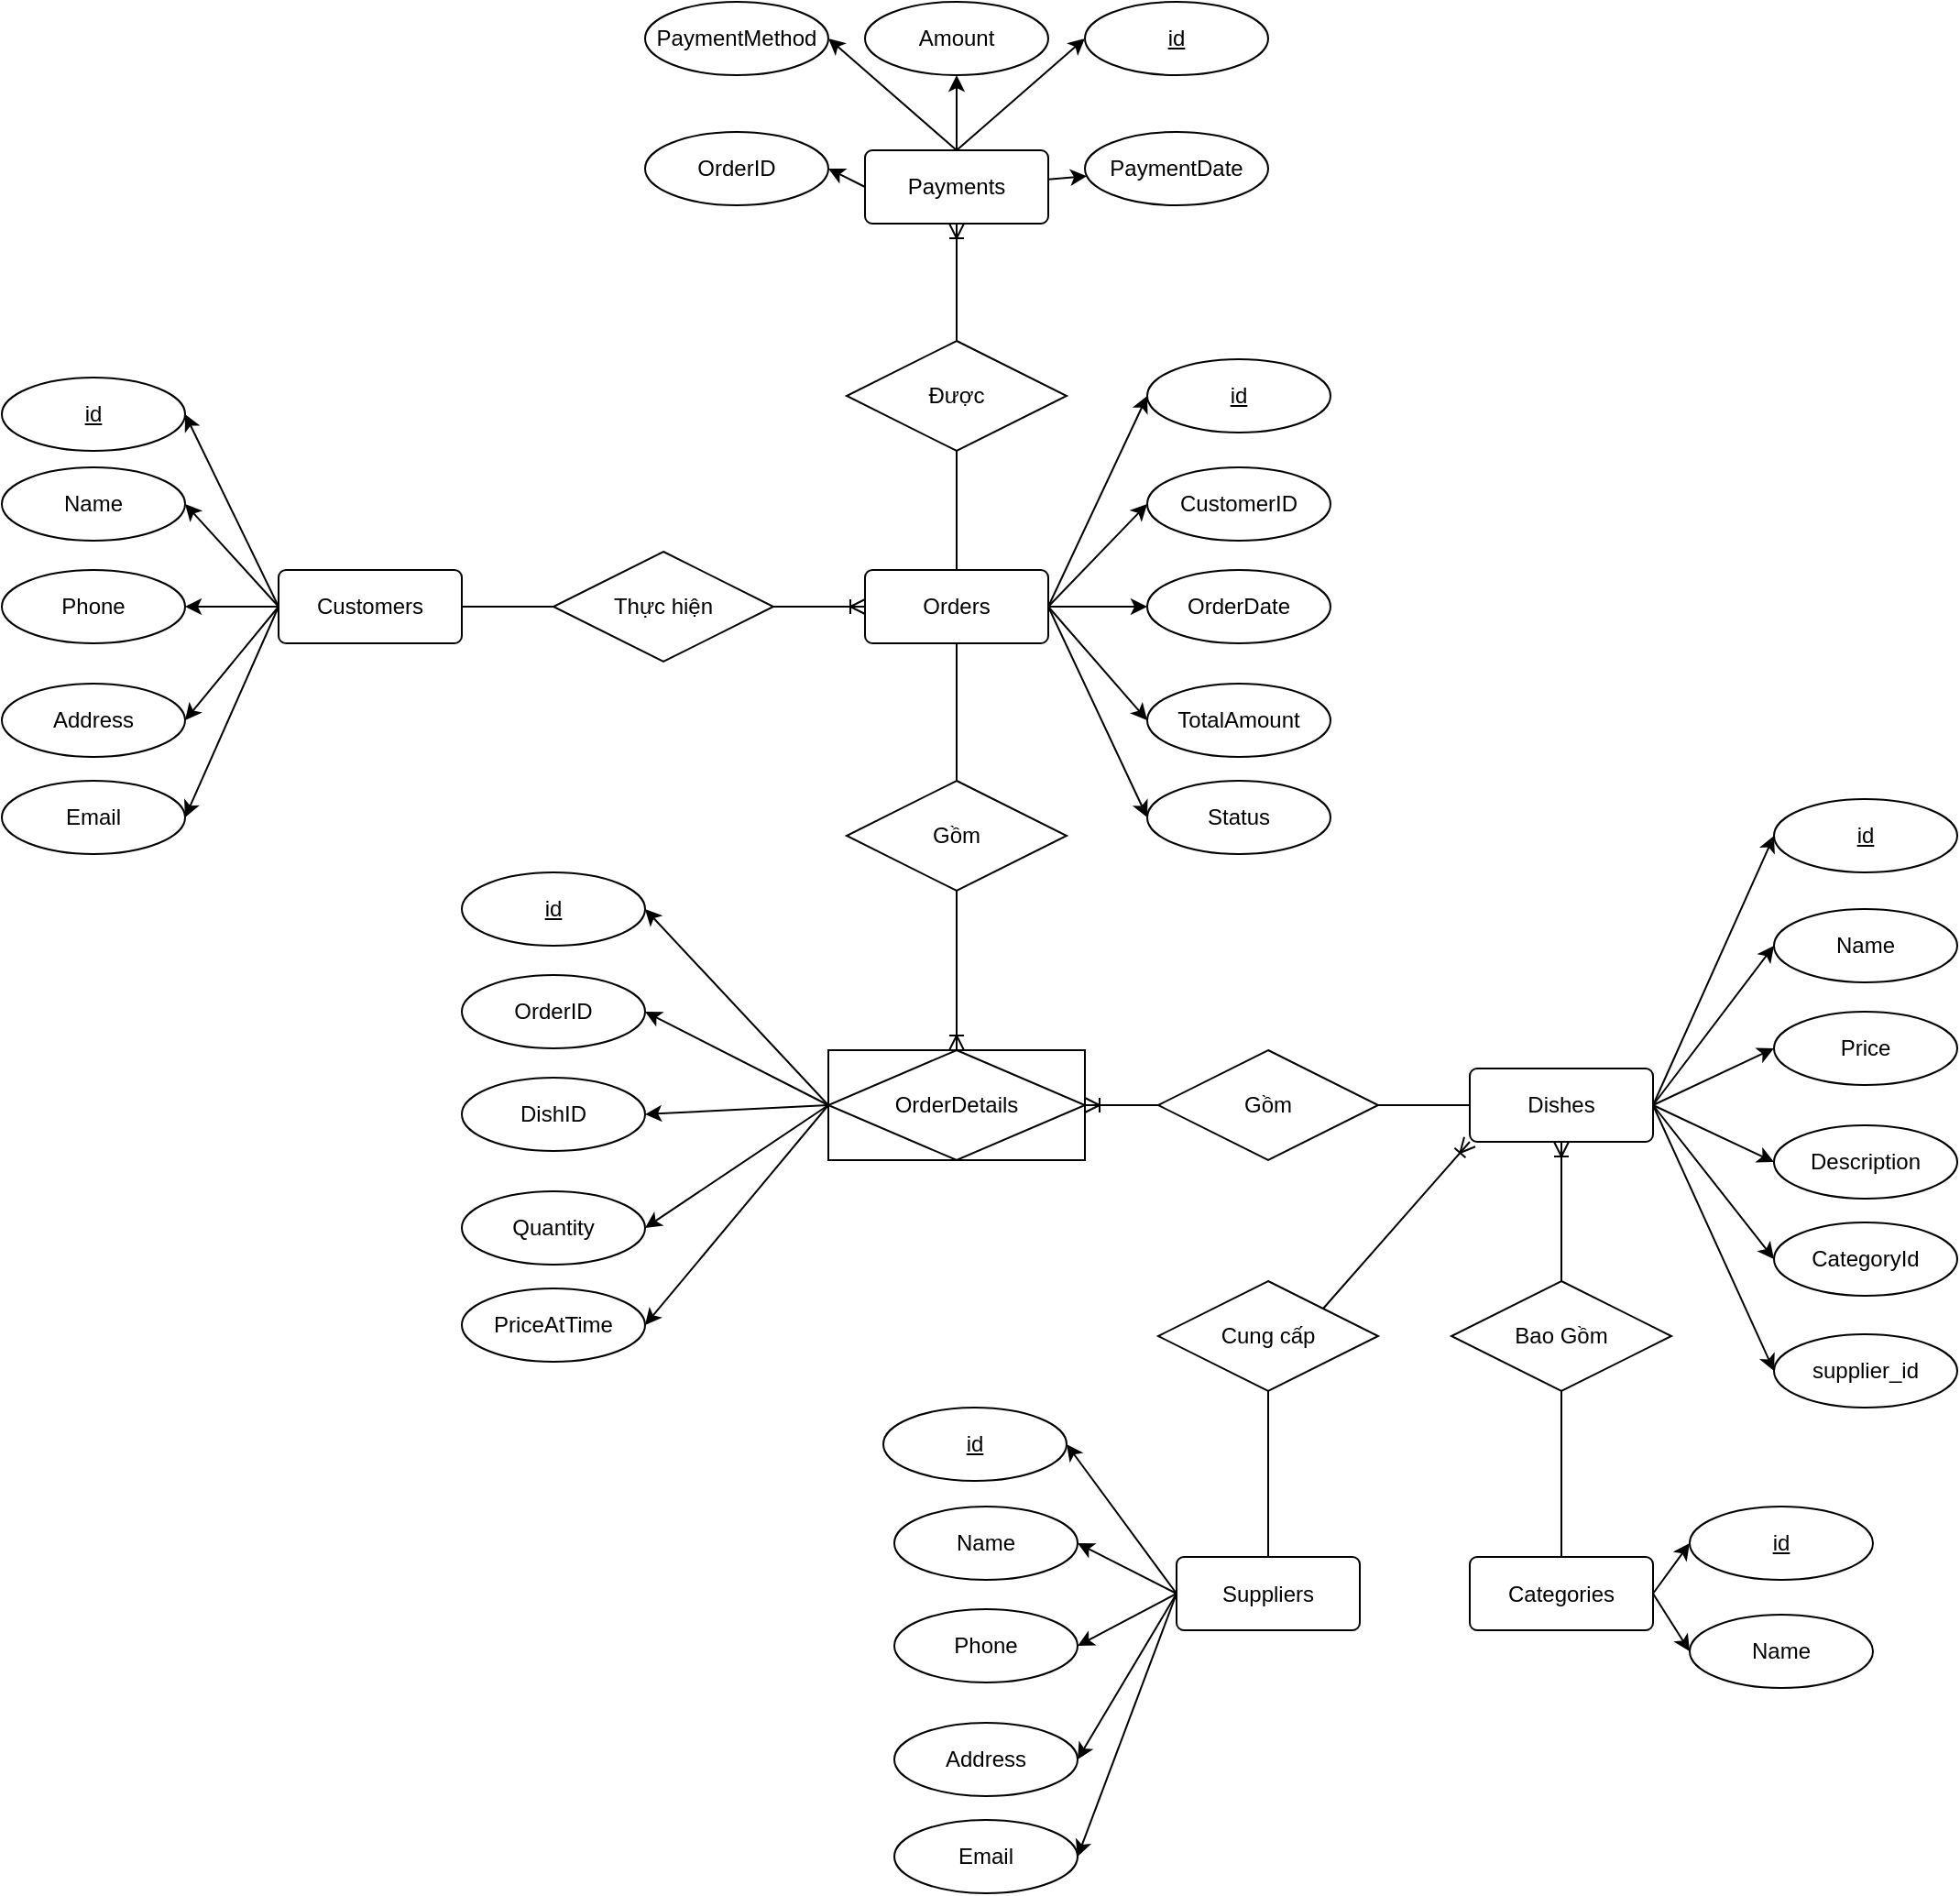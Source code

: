 <mxfile version="26.0.16" pages="2">
  <diagram name="ERD" id="0">
    <mxGraphModel dx="907" dy="1961" grid="1" gridSize="10" guides="1" tooltips="1" connect="1" arrows="1" fold="1" page="1" pageScale="1" pageWidth="827" pageHeight="1169" background="none" math="0" shadow="0">
      <root>
        <mxCell id="0" />
        <mxCell id="1" parent="0" />
        <mxCell id="62" style="edgeStyle=none;html=1;exitX=0;exitY=0.5;exitDx=0;exitDy=0;entryX=1;entryY=0.5;entryDx=0;entryDy=0;" parent="1" source="48" target="176" edge="1">
          <mxGeometry relative="1" as="geometry">
            <mxPoint x="114.355" y="-325.858" as="targetPoint" />
          </mxGeometry>
        </mxCell>
        <mxCell id="63" style="edgeStyle=none;html=1;exitX=0;exitY=0.5;exitDx=0;exitDy=0;entryX=1;entryY=0.5;entryDx=0;entryDy=0;" parent="1" source="48" target="58" edge="1">
          <mxGeometry relative="1" as="geometry" />
        </mxCell>
        <mxCell id="64" style="edgeStyle=none;html=1;exitX=0;exitY=0.5;exitDx=0;exitDy=0;entryX=1;entryY=0.5;entryDx=0;entryDy=0;" parent="1" source="48" target="56" edge="1">
          <mxGeometry relative="1" as="geometry" />
        </mxCell>
        <mxCell id="65" style="edgeStyle=none;html=1;exitX=0;exitY=0.5;exitDx=0;exitDy=0;entryX=1;entryY=0.5;entryDx=0;entryDy=0;" parent="1" source="48" target="59" edge="1">
          <mxGeometry relative="1" as="geometry" />
        </mxCell>
        <mxCell id="66" style="edgeStyle=none;html=1;exitX=0;exitY=0.5;exitDx=0;exitDy=0;entryX=1;entryY=0.5;entryDx=0;entryDy=0;" parent="1" source="48" target="60" edge="1">
          <mxGeometry relative="1" as="geometry" />
        </mxCell>
        <mxCell id="48" value="Customers" style="rounded=1;arcSize=10;whiteSpace=wrap;html=1;align=center;" parent="1" vertex="1">
          <mxGeometry x="180" y="-241" width="100" height="40" as="geometry" />
        </mxCell>
        <mxCell id="73" style="edgeStyle=none;html=1;exitX=1;exitY=0.5;exitDx=0;exitDy=0;entryX=0;entryY=0.5;entryDx=0;entryDy=0;" parent="1" source="49" target="178" edge="1">
          <mxGeometry relative="1" as="geometry">
            <mxPoint x="996" y="-99" as="targetPoint" />
          </mxGeometry>
        </mxCell>
        <mxCell id="74" style="edgeStyle=none;html=1;exitX=1;exitY=0.5;exitDx=0;exitDy=0;entryX=0;entryY=0.5;entryDx=0;entryDy=0;" parent="1" source="49" target="69" edge="1">
          <mxGeometry relative="1" as="geometry" />
        </mxCell>
        <mxCell id="75" style="edgeStyle=none;html=1;exitX=1;exitY=0.5;exitDx=0;exitDy=0;entryX=0;entryY=0.5;entryDx=0;entryDy=0;" parent="1" source="49" target="70" edge="1">
          <mxGeometry relative="1" as="geometry" />
        </mxCell>
        <mxCell id="76" style="edgeStyle=none;html=1;exitX=1;exitY=0.5;exitDx=0;exitDy=0;entryX=0;entryY=0.5;entryDx=0;entryDy=0;" parent="1" source="49" target="67" edge="1">
          <mxGeometry relative="1" as="geometry" />
        </mxCell>
        <mxCell id="77" style="edgeStyle=none;html=1;exitX=1;exitY=0.5;exitDx=0;exitDy=0;entryX=0;entryY=0.5;entryDx=0;entryDy=0;" parent="1" source="49" target="71" edge="1">
          <mxGeometry relative="1" as="geometry" />
        </mxCell>
        <mxCell id="78" style="edgeStyle=none;html=1;exitX=1;exitY=0.5;exitDx=0;exitDy=0;entryX=0;entryY=0.5;entryDx=0;entryDy=0;" parent="1" source="49" target="72" edge="1">
          <mxGeometry relative="1" as="geometry" />
        </mxCell>
        <mxCell id="49" value="Dishes" style="rounded=1;arcSize=10;whiteSpace=wrap;html=1;align=center;" parent="1" vertex="1">
          <mxGeometry x="830" y="31" width="100" height="40" as="geometry" />
        </mxCell>
        <mxCell id="94" style="edgeStyle=none;html=1;exitX=1;exitY=0.5;exitDx=0;exitDy=0;entryX=0;entryY=0.5;entryDx=0;entryDy=0;" parent="1" source="51" target="184" edge="1">
          <mxGeometry relative="1" as="geometry">
            <mxPoint x="950" y="286" as="targetPoint" />
          </mxGeometry>
        </mxCell>
        <mxCell id="95" style="edgeStyle=none;html=1;exitX=1;exitY=0.5;exitDx=0;exitDy=0;entryX=0;entryY=0.5;entryDx=0;entryDy=0;" parent="1" source="51" target="93" edge="1">
          <mxGeometry relative="1" as="geometry" />
        </mxCell>
        <mxCell id="51" value="Categories" style="rounded=1;arcSize=10;whiteSpace=wrap;html=1;align=center;" parent="1" vertex="1">
          <mxGeometry x="830" y="297.5" width="100" height="40" as="geometry" />
        </mxCell>
        <mxCell id="84" style="edgeStyle=none;html=1;exitX=0;exitY=0.5;exitDx=0;exitDy=0;entryX=1;entryY=0.5;entryDx=0;entryDy=0;" parent="1" source="52" target="182" edge="1">
          <mxGeometry relative="1" as="geometry">
            <mxPoint x="450" y="346" as="sourcePoint" />
            <mxPoint x="616" y="227" as="targetPoint" />
          </mxGeometry>
        </mxCell>
        <mxCell id="85" style="edgeStyle=none;html=1;exitX=0;exitY=0.5;exitDx=0;exitDy=0;entryX=1;entryY=0.5;entryDx=0;entryDy=0;" parent="1" source="52" target="81" edge="1">
          <mxGeometry relative="1" as="geometry">
            <mxPoint x="450" y="346" as="sourcePoint" />
            <mxPoint x="644" y="297" as="targetPoint" />
          </mxGeometry>
        </mxCell>
        <mxCell id="86" style="edgeStyle=none;html=1;exitX=0;exitY=0.5;exitDx=0;exitDy=0;entryX=1;entryY=0.5;entryDx=0;entryDy=0;" parent="1" source="52" target="82" edge="1">
          <mxGeometry relative="1" as="geometry">
            <mxPoint x="450" y="346" as="sourcePoint" />
          </mxGeometry>
        </mxCell>
        <mxCell id="87" style="edgeStyle=none;html=1;exitX=0;exitY=0.5;exitDx=0;exitDy=0;entryX=1;entryY=0.5;entryDx=0;entryDy=0;" parent="1" source="52" target="79" edge="1">
          <mxGeometry relative="1" as="geometry">
            <mxPoint x="450" y="346" as="sourcePoint" />
          </mxGeometry>
        </mxCell>
        <mxCell id="88" style="edgeStyle=none;html=1;exitX=0;exitY=0.5;exitDx=0;exitDy=0;entryX=1;entryY=0.5;entryDx=0;entryDy=0;" parent="1" source="52" target="83" edge="1">
          <mxGeometry relative="1" as="geometry">
            <mxPoint x="450" y="346" as="sourcePoint" />
          </mxGeometry>
        </mxCell>
        <mxCell id="52" value="Suppliers" style="rounded=1;arcSize=10;whiteSpace=wrap;html=1;align=center;" parent="1" vertex="1">
          <mxGeometry x="670" y="297.5" width="100" height="40" as="geometry" />
        </mxCell>
        <mxCell id="152" style="edgeStyle=none;html=1;exitX=0.5;exitY=0;exitDx=0;exitDy=0;entryX=0;entryY=0.5;entryDx=0;entryDy=0;" parent="1" source="54" target="171" edge="1">
          <mxGeometry relative="1" as="geometry">
            <mxPoint x="620.0" y="-531" as="targetPoint" />
          </mxGeometry>
        </mxCell>
        <mxCell id="153" style="edgeStyle=none;html=1;exitX=0.5;exitY=0;exitDx=0;exitDy=0;entryX=0.5;entryY=1;entryDx=0;entryDy=0;" parent="1" source="54" target="149" edge="1">
          <mxGeometry relative="1" as="geometry" />
        </mxCell>
        <mxCell id="154" style="edgeStyle=none;html=1;exitX=0.5;exitY=0;exitDx=0;exitDy=0;entryX=1;entryY=0.5;entryDx=0;entryDy=0;" parent="1" source="54" target="150" edge="1">
          <mxGeometry relative="1" as="geometry" />
        </mxCell>
        <mxCell id="155" value="" style="edgeStyle=none;html=1;" parent="1" source="54" target="151" edge="1">
          <mxGeometry relative="1" as="geometry" />
        </mxCell>
        <mxCell id="156" style="edgeStyle=none;html=1;exitX=0;exitY=0.5;exitDx=0;exitDy=0;entryX=1;entryY=0.5;entryDx=0;entryDy=0;" parent="1" source="54" target="147" edge="1">
          <mxGeometry relative="1" as="geometry" />
        </mxCell>
        <mxCell id="54" value="P&lt;span style=&quot;background-color: transparent;&quot;&gt;ayments&lt;/span&gt;" style="rounded=1;arcSize=10;whiteSpace=wrap;html=1;align=center;" parent="1" vertex="1">
          <mxGeometry x="500" y="-470" width="100" height="40" as="geometry" />
        </mxCell>
        <mxCell id="56" value="Address" style="ellipse;whiteSpace=wrap;html=1;align=center;" parent="1" vertex="1">
          <mxGeometry x="29" y="-179" width="100" height="40" as="geometry" />
        </mxCell>
        <mxCell id="58" value="Name" style="ellipse;whiteSpace=wrap;html=1;align=center;" parent="1" vertex="1">
          <mxGeometry x="29" y="-297" width="100" height="40" as="geometry" />
        </mxCell>
        <mxCell id="59" value="Phone" style="ellipse;whiteSpace=wrap;html=1;align=center;" parent="1" vertex="1">
          <mxGeometry x="29" y="-241" width="100" height="40" as="geometry" />
        </mxCell>
        <mxCell id="60" value="Email" style="ellipse;whiteSpace=wrap;html=1;align=center;" parent="1" vertex="1">
          <mxGeometry x="29" y="-126" width="100" height="40" as="geometry" />
        </mxCell>
        <mxCell id="67" value="Description" style="ellipse;whiteSpace=wrap;html=1;align=center;" parent="1" vertex="1">
          <mxGeometry x="996" y="62" width="100" height="40" as="geometry" />
        </mxCell>
        <mxCell id="69" value="Name" style="ellipse;whiteSpace=wrap;html=1;align=center;" parent="1" vertex="1">
          <mxGeometry x="996" y="-56" width="100" height="40" as="geometry" />
        </mxCell>
        <mxCell id="70" value="Price" style="ellipse;whiteSpace=wrap;html=1;align=center;" parent="1" vertex="1">
          <mxGeometry x="996" width="100" height="40" as="geometry" />
        </mxCell>
        <mxCell id="71" value="CategoryId" style="ellipse;whiteSpace=wrap;html=1;align=center;" parent="1" vertex="1">
          <mxGeometry x="996" y="115" width="100" height="40" as="geometry" />
        </mxCell>
        <mxCell id="72" value="supplier_id" style="ellipse;whiteSpace=wrap;html=1;align=center;" parent="1" vertex="1">
          <mxGeometry x="996" y="176" width="100" height="40" as="geometry" />
        </mxCell>
        <mxCell id="79" value="Address" style="ellipse;whiteSpace=wrap;html=1;align=center;" parent="1" vertex="1">
          <mxGeometry x="516" y="388" width="100" height="40" as="geometry" />
        </mxCell>
        <mxCell id="81" value="Name" style="ellipse;whiteSpace=wrap;html=1;align=center;" parent="1" vertex="1">
          <mxGeometry x="516" y="270" width="100" height="40" as="geometry" />
        </mxCell>
        <mxCell id="82" value="Phone" style="ellipse;whiteSpace=wrap;html=1;align=center;" parent="1" vertex="1">
          <mxGeometry x="516" y="326" width="100" height="40" as="geometry" />
        </mxCell>
        <mxCell id="83" value="Email" style="ellipse;whiteSpace=wrap;html=1;align=center;" parent="1" vertex="1">
          <mxGeometry x="516" y="441" width="100" height="40" as="geometry" />
        </mxCell>
        <mxCell id="93" value="Name" style="ellipse;whiteSpace=wrap;html=1;align=center;" parent="1" vertex="1">
          <mxGeometry x="950" y="329" width="100" height="40" as="geometry" />
        </mxCell>
        <mxCell id="104" style="edgeStyle=none;html=1;exitX=1;exitY=0.5;exitDx=0;exitDy=0;entryX=0;entryY=0.5;entryDx=0;entryDy=0;" parent="1" source="112" target="177" edge="1">
          <mxGeometry relative="1" as="geometry">
            <mxPoint x="590" y="-221" as="sourcePoint" />
            <mxPoint x="654" y="-336" as="targetPoint" />
          </mxGeometry>
        </mxCell>
        <mxCell id="105" style="edgeStyle=none;html=1;exitX=1;exitY=0.5;exitDx=0;exitDy=0;entryX=0;entryY=0.5;entryDx=0;entryDy=0;" parent="1" source="112" target="99" edge="1">
          <mxGeometry relative="1" as="geometry">
            <mxPoint x="590" y="-221" as="sourcePoint" />
          </mxGeometry>
        </mxCell>
        <mxCell id="106" style="edgeStyle=none;html=1;exitX=1;exitY=0.5;exitDx=0;exitDy=0;entryX=0;entryY=0.5;entryDx=0;entryDy=0;" parent="1" source="112" target="100" edge="1">
          <mxGeometry relative="1" as="geometry">
            <mxPoint x="590" y="-221" as="sourcePoint" />
          </mxGeometry>
        </mxCell>
        <mxCell id="108" style="edgeStyle=none;html=1;entryX=0;entryY=0.5;entryDx=0;entryDy=0;exitX=1;exitY=0.5;exitDx=0;exitDy=0;" parent="1" source="112" target="97" edge="1">
          <mxGeometry relative="1" as="geometry">
            <mxPoint x="500" y="-220" as="sourcePoint" />
          </mxGeometry>
        </mxCell>
        <mxCell id="109" style="edgeStyle=none;html=1;exitX=1;exitY=0.5;exitDx=0;exitDy=0;entryX=0;entryY=0.5;entryDx=0;entryDy=0;" parent="1" source="112" target="101" edge="1">
          <mxGeometry relative="1" as="geometry">
            <mxPoint x="590" y="-221" as="sourcePoint" />
          </mxGeometry>
        </mxCell>
        <mxCell id="97" value="TotalAmount" style="ellipse;whiteSpace=wrap;html=1;align=center;" parent="1" vertex="1">
          <mxGeometry x="654" y="-179" width="100" height="40" as="geometry" />
        </mxCell>
        <mxCell id="99" value="CustomerID" style="ellipse;whiteSpace=wrap;html=1;align=center;" parent="1" vertex="1">
          <mxGeometry x="654" y="-297" width="100" height="40" as="geometry" />
        </mxCell>
        <mxCell id="100" value="OrderDate" style="ellipse;whiteSpace=wrap;html=1;align=center;" parent="1" vertex="1">
          <mxGeometry x="654" y="-241" width="100" height="40" as="geometry" />
        </mxCell>
        <mxCell id="101" value="Status" style="ellipse;whiteSpace=wrap;html=1;align=center;" parent="1" vertex="1">
          <mxGeometry x="654" y="-126" width="100" height="40" as="geometry" />
        </mxCell>
        <mxCell id="112" value="Orders" style="rounded=1;arcSize=10;whiteSpace=wrap;html=1;align=center;" parent="1" vertex="1">
          <mxGeometry x="500" y="-241" width="100" height="40" as="geometry" />
        </mxCell>
        <mxCell id="116" value="Thực hiện" style="shape=rhombus;perimeter=rhombusPerimeter;whiteSpace=wrap;html=1;align=center;" parent="1" vertex="1">
          <mxGeometry x="330" y="-251" width="120" height="60" as="geometry" />
        </mxCell>
        <mxCell id="119" value="" style="fontSize=12;html=1;endArrow=ERoneToMany;exitX=1;exitY=0.5;exitDx=0;exitDy=0;entryX=0;entryY=0.5;entryDx=0;entryDy=0;" parent="1" source="116" target="112" edge="1">
          <mxGeometry width="100" height="100" relative="1" as="geometry">
            <mxPoint x="560" y="-191" as="sourcePoint" />
            <mxPoint x="560" y="74" as="targetPoint" />
          </mxGeometry>
        </mxCell>
        <mxCell id="121" value="" style="endArrow=none;html=1;rounded=0;exitX=1;exitY=0.5;exitDx=0;exitDy=0;entryX=0;entryY=0.5;entryDx=0;entryDy=0;" parent="1" source="48" target="116" edge="1">
          <mxGeometry relative="1" as="geometry">
            <mxPoint x="170" y="-100" as="sourcePoint" />
            <mxPoint x="330" y="-100" as="targetPoint" />
          </mxGeometry>
        </mxCell>
        <mxCell id="122" value="Bao Gồm" style="shape=rhombus;perimeter=rhombusPerimeter;whiteSpace=wrap;html=1;align=center;" parent="1" vertex="1">
          <mxGeometry x="820" y="147" width="120" height="60" as="geometry" />
        </mxCell>
        <mxCell id="126" value="" style="endArrow=none;html=1;rounded=0;exitX=0.5;exitY=1;exitDx=0;exitDy=0;entryX=0.5;entryY=0;entryDx=0;entryDy=0;" parent="1" source="122" target="51" edge="1">
          <mxGeometry relative="1" as="geometry">
            <mxPoint x="900" y="91" as="sourcePoint" />
            <mxPoint x="900" y="167" as="targetPoint" />
          </mxGeometry>
        </mxCell>
        <mxCell id="128" value="Cung cấp" style="shape=rhombus;perimeter=rhombusPerimeter;whiteSpace=wrap;html=1;align=center;" parent="1" vertex="1">
          <mxGeometry x="660" y="147" width="120" height="60" as="geometry" />
        </mxCell>
        <mxCell id="131" value="" style="endArrow=none;html=1;rounded=0;exitX=0.5;exitY=1;exitDx=0;exitDy=0;entryX=0.5;entryY=0;entryDx=0;entryDy=0;" parent="1" source="128" target="52" edge="1">
          <mxGeometry relative="1" as="geometry">
            <mxPoint x="656" y="192" as="sourcePoint" />
            <mxPoint x="698" y="172" as="targetPoint" />
          </mxGeometry>
        </mxCell>
        <mxCell id="139" style="edgeStyle=none;html=1;exitX=0;exitY=0.5;exitDx=0;exitDy=0;entryX=1;entryY=0.5;entryDx=0;entryDy=0;" parent="1" source="133" target="175" edge="1">
          <mxGeometry relative="1" as="geometry">
            <mxPoint x="380" y="-59" as="targetPoint" />
          </mxGeometry>
        </mxCell>
        <mxCell id="140" style="edgeStyle=none;html=1;exitX=0;exitY=0.5;exitDx=0;exitDy=0;entryX=1;entryY=0.5;entryDx=0;entryDy=0;" parent="1" source="133" target="136" edge="1">
          <mxGeometry relative="1" as="geometry" />
        </mxCell>
        <mxCell id="142" style="edgeStyle=none;html=1;exitX=0;exitY=0.5;exitDx=0;exitDy=0;entryX=1;entryY=0.5;entryDx=0;entryDy=0;" parent="1" source="133" target="134" edge="1">
          <mxGeometry relative="1" as="geometry" />
        </mxCell>
        <mxCell id="143" style="edgeStyle=none;html=1;exitX=0;exitY=0.5;exitDx=0;exitDy=0;entryX=1;entryY=0.5;entryDx=0;entryDy=0;" parent="1" source="133" target="138" edge="1">
          <mxGeometry relative="1" as="geometry" />
        </mxCell>
        <mxCell id="133" value="OrderDetails" style="shape=associativeEntity;whiteSpace=wrap;html=1;align=center;" parent="1" vertex="1">
          <mxGeometry x="480" y="21" width="140" height="60" as="geometry" />
        </mxCell>
        <mxCell id="134" value="Quantity" style="ellipse;whiteSpace=wrap;html=1;align=center;" parent="1" vertex="1">
          <mxGeometry x="280" y="98" width="100" height="40" as="geometry" />
        </mxCell>
        <mxCell id="136" value="OrderID" style="ellipse;whiteSpace=wrap;html=1;align=center;" parent="1" vertex="1">
          <mxGeometry x="280" y="-20" width="100" height="40" as="geometry" />
        </mxCell>
        <mxCell id="137" value="DishID" style="ellipse;whiteSpace=wrap;html=1;align=center;" parent="1" vertex="1">
          <mxGeometry x="280" y="36" width="100" height="40" as="geometry" />
        </mxCell>
        <mxCell id="138" value="PriceAtTime" style="ellipse;whiteSpace=wrap;html=1;align=center;" parent="1" vertex="1">
          <mxGeometry x="280" y="151" width="100" height="40" as="geometry" />
        </mxCell>
        <mxCell id="141" style="edgeStyle=none;html=1;exitX=0;exitY=0.5;exitDx=0;exitDy=0;entryX=1;entryY=0.5;entryDx=0;entryDy=0;" parent="1" source="133" target="137" edge="1">
          <mxGeometry relative="1" as="geometry" />
        </mxCell>
        <mxCell id="147" value="OrderID" style="ellipse;whiteSpace=wrap;html=1;align=center;" parent="1" vertex="1">
          <mxGeometry x="380" y="-480" width="100" height="40" as="geometry" />
        </mxCell>
        <mxCell id="149" value="Amount" style="ellipse;whiteSpace=wrap;html=1;align=center;" parent="1" vertex="1">
          <mxGeometry x="500" y="-551" width="100" height="40" as="geometry" />
        </mxCell>
        <mxCell id="150" value="PaymentMethod" style="ellipse;whiteSpace=wrap;html=1;align=center;" parent="1" vertex="1">
          <mxGeometry x="380" y="-551" width="100" height="40" as="geometry" />
        </mxCell>
        <mxCell id="151" value="PaymentDate" style="ellipse;whiteSpace=wrap;html=1;align=center;" parent="1" vertex="1">
          <mxGeometry x="620" y="-480" width="100" height="40" as="geometry" />
        </mxCell>
        <mxCell id="157" value="Gồm" style="shape=rhombus;perimeter=rhombusPerimeter;whiteSpace=wrap;html=1;align=center;" parent="1" vertex="1">
          <mxGeometry x="490" y="-126" width="120" height="60" as="geometry" />
        </mxCell>
        <mxCell id="159" value="" style="fontSize=12;html=1;endArrow=ERoneToMany;entryX=0.5;entryY=0;entryDx=0;entryDy=0;exitX=0.5;exitY=1;exitDx=0;exitDy=0;" parent="1" source="157" target="133" edge="1">
          <mxGeometry width="100" height="100" relative="1" as="geometry">
            <mxPoint x="550" y="-89" as="sourcePoint" />
            <mxPoint x="540" y="71" as="targetPoint" />
          </mxGeometry>
        </mxCell>
        <mxCell id="160" value="" style="endArrow=none;html=1;rounded=0;exitX=0.5;exitY=1;exitDx=0;exitDy=0;entryX=0.5;entryY=0;entryDx=0;entryDy=0;" parent="1" source="112" target="157" edge="1">
          <mxGeometry relative="1" as="geometry">
            <mxPoint x="540" y="-130" as="sourcePoint" />
            <mxPoint x="700" y="-130" as="targetPoint" />
          </mxGeometry>
        </mxCell>
        <mxCell id="161" value="Gồm" style="shape=rhombus;perimeter=rhombusPerimeter;whiteSpace=wrap;html=1;align=center;" parent="1" vertex="1">
          <mxGeometry x="660" y="21" width="120" height="60" as="geometry" />
        </mxCell>
        <mxCell id="165" value="" style="endArrow=none;html=1;rounded=0;exitX=0;exitY=0.5;exitDx=0;exitDy=0;entryX=1;entryY=0.5;entryDx=0;entryDy=0;" parent="1" source="49" target="161" edge="1">
          <mxGeometry relative="1" as="geometry">
            <mxPoint x="790" y="-156" as="sourcePoint" />
            <mxPoint x="790" y="-16" as="targetPoint" />
          </mxGeometry>
        </mxCell>
        <mxCell id="166" value="" style="fontSize=12;html=1;endArrow=ERoneToMany;entryX=1;entryY=0.5;entryDx=0;entryDy=0;exitX=0;exitY=0.5;exitDx=0;exitDy=0;" parent="1" source="161" target="133" edge="1">
          <mxGeometry width="100" height="100" relative="1" as="geometry">
            <mxPoint x="560" y="-80" as="sourcePoint" />
            <mxPoint x="560" y="31" as="targetPoint" />
          </mxGeometry>
        </mxCell>
        <mxCell id="167" value="Được" style="shape=rhombus;perimeter=rhombusPerimeter;whiteSpace=wrap;html=1;align=center;" parent="1" vertex="1">
          <mxGeometry x="490" y="-366" width="120" height="60" as="geometry" />
        </mxCell>
        <mxCell id="169" value="" style="endArrow=none;html=1;rounded=0;exitX=0.5;exitY=1;exitDx=0;exitDy=0;entryX=0.5;entryY=0;entryDx=0;entryDy=0;" parent="1" source="167" target="112" edge="1">
          <mxGeometry relative="1" as="geometry">
            <mxPoint x="560" y="-191" as="sourcePoint" />
            <mxPoint x="560" y="-90" as="targetPoint" />
          </mxGeometry>
        </mxCell>
        <mxCell id="170" value="" style="fontSize=12;html=1;endArrow=ERoneToMany;entryX=0.5;entryY=1;entryDx=0;entryDy=0;exitX=0.5;exitY=0;exitDx=0;exitDy=0;" parent="1" source="167" target="54" edge="1">
          <mxGeometry width="100" height="100" relative="1" as="geometry">
            <mxPoint x="560" y="-30" as="sourcePoint" />
            <mxPoint x="560" y="81" as="targetPoint" />
          </mxGeometry>
        </mxCell>
        <mxCell id="171" value="id" style="ellipse;whiteSpace=wrap;html=1;align=center;fontStyle=4;" parent="1" vertex="1">
          <mxGeometry x="620" y="-551" width="100" height="40" as="geometry" />
        </mxCell>
        <mxCell id="175" value="id" style="ellipse;whiteSpace=wrap;html=1;align=center;fontStyle=4;" parent="1" vertex="1">
          <mxGeometry x="280" y="-76" width="100" height="40" as="geometry" />
        </mxCell>
        <mxCell id="176" value="id" style="ellipse;whiteSpace=wrap;html=1;align=center;fontStyle=4;" parent="1" vertex="1">
          <mxGeometry x="29" y="-346" width="100" height="40" as="geometry" />
        </mxCell>
        <mxCell id="177" value="id" style="ellipse;whiteSpace=wrap;html=1;align=center;fontStyle=4;" parent="1" vertex="1">
          <mxGeometry x="654" y="-356" width="100" height="40" as="geometry" />
        </mxCell>
        <mxCell id="178" value="id" style="ellipse;whiteSpace=wrap;html=1;align=center;fontStyle=4;" parent="1" vertex="1">
          <mxGeometry x="996" y="-116" width="100" height="40" as="geometry" />
        </mxCell>
        <mxCell id="182" value="id" style="ellipse;whiteSpace=wrap;html=1;align=center;fontStyle=4;" parent="1" vertex="1">
          <mxGeometry x="510" y="216" width="100" height="40" as="geometry" />
        </mxCell>
        <mxCell id="184" value="id" style="ellipse;whiteSpace=wrap;html=1;align=center;fontStyle=4;" parent="1" vertex="1">
          <mxGeometry x="950" y="270" width="100" height="40" as="geometry" />
        </mxCell>
        <mxCell id="rN-Zllkz-rMCkQoVgusz-184" value="" style="fontSize=12;html=1;endArrow=ERoneToMany;entryX=0.5;entryY=1;entryDx=0;entryDy=0;exitX=0.5;exitY=0;exitDx=0;exitDy=0;" parent="1" source="122" target="49" edge="1">
          <mxGeometry width="100" height="100" relative="1" as="geometry">
            <mxPoint x="560" y="-56" as="sourcePoint" />
            <mxPoint x="560" y="31" as="targetPoint" />
          </mxGeometry>
        </mxCell>
        <mxCell id="185" value="" style="fontSize=12;html=1;endArrow=ERoneToMany;entryX=0;entryY=1;entryDx=0;entryDy=0;exitX=1;exitY=0;exitDx=0;exitDy=0;" edge="1" parent="1" source="128" target="49">
          <mxGeometry width="100" height="100" relative="1" as="geometry">
            <mxPoint x="890" y="157" as="sourcePoint" />
            <mxPoint x="890" y="81" as="targetPoint" />
          </mxGeometry>
        </mxCell>
      </root>
    </mxGraphModel>
  </diagram>
  <diagram id="poqkECcT_aBcf9lHeAcq" name="Lược đồ">
    <mxGraphModel dx="1236" dy="831" grid="1" gridSize="10" guides="1" tooltips="1" connect="1" arrows="1" fold="1" page="1" pageScale="1" pageWidth="827" pageHeight="1169" math="0" shadow="0">
      <root>
        <mxCell id="0" />
        <mxCell id="1" parent="0" />
        <mxCell id="g7ajFXyKTqt1ot6h7r_k-14" value="Customers" style="shape=table;startSize=30;container=1;collapsible=1;childLayout=tableLayout;fixedRows=1;rowLines=0;fontStyle=1;align=center;resizeLast=1;html=1;whiteSpace=wrap;" parent="1" vertex="1">
          <mxGeometry x="300" y="430" width="140" height="180" as="geometry" />
        </mxCell>
        <mxCell id="lesJdgjOnKgALjX5jG1v-100" value="" style="shape=tableRow;horizontal=0;startSize=0;swimlaneHead=0;swimlaneBody=0;fillColor=none;collapsible=0;dropTarget=0;points=[[0,0.5],[1,0.5]];portConstraint=eastwest;top=0;left=0;right=0;bottom=1;" parent="g7ajFXyKTqt1ot6h7r_k-14" vertex="1">
          <mxGeometry y="30" width="140" height="30" as="geometry" />
        </mxCell>
        <mxCell id="lesJdgjOnKgALjX5jG1v-101" value="PK" style="shape=partialRectangle;connectable=0;fillColor=none;top=0;left=0;bottom=0;right=0;fontStyle=1;overflow=hidden;whiteSpace=wrap;html=1;" parent="lesJdgjOnKgALjX5jG1v-100" vertex="1">
          <mxGeometry width="60" height="30" as="geometry">
            <mxRectangle width="60" height="30" as="alternateBounds" />
          </mxGeometry>
        </mxCell>
        <mxCell id="lesJdgjOnKgALjX5jG1v-102" value="ID" style="shape=partialRectangle;connectable=0;fillColor=none;top=0;left=0;bottom=0;right=0;align=left;spacingLeft=6;fontStyle=5;overflow=hidden;whiteSpace=wrap;html=1;" parent="lesJdgjOnKgALjX5jG1v-100" vertex="1">
          <mxGeometry x="60" width="80" height="30" as="geometry">
            <mxRectangle width="80" height="30" as="alternateBounds" />
          </mxGeometry>
        </mxCell>
        <mxCell id="g7ajFXyKTqt1ot6h7r_k-21" value="" style="shape=tableRow;horizontal=0;startSize=0;swimlaneHead=0;swimlaneBody=0;fillColor=none;collapsible=0;dropTarget=0;points=[[0,0.5],[1,0.5]];portConstraint=eastwest;top=0;left=0;right=0;bottom=0;html=1;" parent="g7ajFXyKTqt1ot6h7r_k-14" vertex="1">
          <mxGeometry y="60" width="140" height="30" as="geometry" />
        </mxCell>
        <mxCell id="g7ajFXyKTqt1ot6h7r_k-22" value="" style="shape=partialRectangle;connectable=0;fillColor=none;top=0;left=0;bottom=0;right=0;editable=1;overflow=hidden;html=1;whiteSpace=wrap;" parent="g7ajFXyKTqt1ot6h7r_k-21" vertex="1">
          <mxGeometry width="60" height="30" as="geometry">
            <mxRectangle width="60" height="30" as="alternateBounds" />
          </mxGeometry>
        </mxCell>
        <mxCell id="g7ajFXyKTqt1ot6h7r_k-23" value="Name" style="shape=partialRectangle;connectable=0;fillColor=none;top=0;left=0;bottom=0;right=0;align=left;spacingLeft=6;overflow=hidden;html=1;whiteSpace=wrap;" parent="g7ajFXyKTqt1ot6h7r_k-21" vertex="1">
          <mxGeometry x="60" width="80" height="30" as="geometry">
            <mxRectangle width="80" height="30" as="alternateBounds" />
          </mxGeometry>
        </mxCell>
        <mxCell id="g7ajFXyKTqt1ot6h7r_k-24" value="" style="shape=tableRow;horizontal=0;startSize=0;swimlaneHead=0;swimlaneBody=0;fillColor=none;collapsible=0;dropTarget=0;points=[[0,0.5],[1,0.5]];portConstraint=eastwest;top=0;left=0;right=0;bottom=0;html=1;" parent="g7ajFXyKTqt1ot6h7r_k-14" vertex="1">
          <mxGeometry y="90" width="140" height="30" as="geometry" />
        </mxCell>
        <mxCell id="g7ajFXyKTqt1ot6h7r_k-25" value="" style="shape=partialRectangle;connectable=0;fillColor=none;top=0;left=0;bottom=0;right=0;editable=1;overflow=hidden;html=1;whiteSpace=wrap;" parent="g7ajFXyKTqt1ot6h7r_k-24" vertex="1">
          <mxGeometry width="60" height="30" as="geometry">
            <mxRectangle width="60" height="30" as="alternateBounds" />
          </mxGeometry>
        </mxCell>
        <mxCell id="g7ajFXyKTqt1ot6h7r_k-26" value="Phone" style="shape=partialRectangle;connectable=0;fillColor=none;top=0;left=0;bottom=0;right=0;align=left;spacingLeft=6;overflow=hidden;html=1;whiteSpace=wrap;" parent="g7ajFXyKTqt1ot6h7r_k-24" vertex="1">
          <mxGeometry x="60" width="80" height="30" as="geometry">
            <mxRectangle width="80" height="30" as="alternateBounds" />
          </mxGeometry>
        </mxCell>
        <mxCell id="lesJdgjOnKgALjX5jG1v-89" value="" style="shape=tableRow;horizontal=0;startSize=0;swimlaneHead=0;swimlaneBody=0;fillColor=none;collapsible=0;dropTarget=0;points=[[0,0.5],[1,0.5]];portConstraint=eastwest;top=0;left=0;right=0;bottom=0;" parent="g7ajFXyKTqt1ot6h7r_k-14" vertex="1">
          <mxGeometry y="120" width="140" height="30" as="geometry" />
        </mxCell>
        <mxCell id="lesJdgjOnKgALjX5jG1v-90" value="" style="shape=partialRectangle;connectable=0;fillColor=none;top=0;left=0;bottom=0;right=0;editable=1;overflow=hidden;" parent="lesJdgjOnKgALjX5jG1v-89" vertex="1">
          <mxGeometry width="60" height="30" as="geometry">
            <mxRectangle width="60" height="30" as="alternateBounds" />
          </mxGeometry>
        </mxCell>
        <mxCell id="lesJdgjOnKgALjX5jG1v-91" value="Address" style="shape=partialRectangle;connectable=0;fillColor=none;top=0;left=0;bottom=0;right=0;align=left;spacingLeft=6;overflow=hidden;" parent="lesJdgjOnKgALjX5jG1v-89" vertex="1">
          <mxGeometry x="60" width="80" height="30" as="geometry">
            <mxRectangle width="80" height="30" as="alternateBounds" />
          </mxGeometry>
        </mxCell>
        <mxCell id="lesJdgjOnKgALjX5jG1v-86" value="" style="shape=tableRow;horizontal=0;startSize=0;swimlaneHead=0;swimlaneBody=0;fillColor=none;collapsible=0;dropTarget=0;points=[[0,0.5],[1,0.5]];portConstraint=eastwest;top=0;left=0;right=0;bottom=0;" parent="g7ajFXyKTqt1ot6h7r_k-14" vertex="1">
          <mxGeometry y="150" width="140" height="30" as="geometry" />
        </mxCell>
        <mxCell id="lesJdgjOnKgALjX5jG1v-87" value="" style="shape=partialRectangle;connectable=0;fillColor=none;top=0;left=0;bottom=0;right=0;editable=1;overflow=hidden;" parent="lesJdgjOnKgALjX5jG1v-86" vertex="1">
          <mxGeometry width="60" height="30" as="geometry">
            <mxRectangle width="60" height="30" as="alternateBounds" />
          </mxGeometry>
        </mxCell>
        <mxCell id="lesJdgjOnKgALjX5jG1v-88" value="Email" style="shape=partialRectangle;connectable=0;fillColor=none;top=0;left=0;bottom=0;right=0;align=left;spacingLeft=6;overflow=hidden;" parent="lesJdgjOnKgALjX5jG1v-86" vertex="1">
          <mxGeometry x="60" width="80" height="30" as="geometry">
            <mxRectangle width="80" height="30" as="alternateBounds" />
          </mxGeometry>
        </mxCell>
        <mxCell id="lesJdgjOnKgALjX5jG1v-103" value="Suppliers" style="shape=table;startSize=30;container=1;collapsible=1;childLayout=tableLayout;fixedRows=1;rowLines=0;fontStyle=1;align=center;resizeLast=1;html=1;whiteSpace=wrap;" parent="1" vertex="1">
          <mxGeometry x="880" y="530" width="130" height="180" as="geometry" />
        </mxCell>
        <mxCell id="lesJdgjOnKgALjX5jG1v-104" value="" style="shape=tableRow;horizontal=0;startSize=0;swimlaneHead=0;swimlaneBody=0;fillColor=none;collapsible=0;dropTarget=0;points=[[0,0.5],[1,0.5]];portConstraint=eastwest;top=0;left=0;right=0;bottom=1;" parent="lesJdgjOnKgALjX5jG1v-103" vertex="1">
          <mxGeometry y="30" width="130" height="30" as="geometry" />
        </mxCell>
        <mxCell id="lesJdgjOnKgALjX5jG1v-105" value="PK" style="shape=partialRectangle;connectable=0;fillColor=none;top=0;left=0;bottom=0;right=0;fontStyle=1;overflow=hidden;whiteSpace=wrap;html=1;" parent="lesJdgjOnKgALjX5jG1v-104" vertex="1">
          <mxGeometry width="60" height="30" as="geometry">
            <mxRectangle width="60" height="30" as="alternateBounds" />
          </mxGeometry>
        </mxCell>
        <mxCell id="lesJdgjOnKgALjX5jG1v-106" value="ID" style="shape=partialRectangle;connectable=0;fillColor=none;top=0;left=0;bottom=0;right=0;align=left;spacingLeft=6;fontStyle=5;overflow=hidden;whiteSpace=wrap;html=1;" parent="lesJdgjOnKgALjX5jG1v-104" vertex="1">
          <mxGeometry x="60" width="70" height="30" as="geometry">
            <mxRectangle width="70" height="30" as="alternateBounds" />
          </mxGeometry>
        </mxCell>
        <mxCell id="lesJdgjOnKgALjX5jG1v-107" value="" style="shape=tableRow;horizontal=0;startSize=0;swimlaneHead=0;swimlaneBody=0;fillColor=none;collapsible=0;dropTarget=0;points=[[0,0.5],[1,0.5]];portConstraint=eastwest;top=0;left=0;right=0;bottom=0;html=1;" parent="lesJdgjOnKgALjX5jG1v-103" vertex="1">
          <mxGeometry y="60" width="130" height="30" as="geometry" />
        </mxCell>
        <mxCell id="lesJdgjOnKgALjX5jG1v-108" value="" style="shape=partialRectangle;connectable=0;fillColor=none;top=0;left=0;bottom=0;right=0;editable=1;overflow=hidden;html=1;whiteSpace=wrap;" parent="lesJdgjOnKgALjX5jG1v-107" vertex="1">
          <mxGeometry width="60" height="30" as="geometry">
            <mxRectangle width="60" height="30" as="alternateBounds" />
          </mxGeometry>
        </mxCell>
        <mxCell id="lesJdgjOnKgALjX5jG1v-109" value="Name" style="shape=partialRectangle;connectable=0;fillColor=none;top=0;left=0;bottom=0;right=0;align=left;spacingLeft=6;overflow=hidden;html=1;whiteSpace=wrap;" parent="lesJdgjOnKgALjX5jG1v-107" vertex="1">
          <mxGeometry x="60" width="70" height="30" as="geometry">
            <mxRectangle width="70" height="30" as="alternateBounds" />
          </mxGeometry>
        </mxCell>
        <mxCell id="lesJdgjOnKgALjX5jG1v-110" value="" style="shape=tableRow;horizontal=0;startSize=0;swimlaneHead=0;swimlaneBody=0;fillColor=none;collapsible=0;dropTarget=0;points=[[0,0.5],[1,0.5]];portConstraint=eastwest;top=0;left=0;right=0;bottom=0;html=1;" parent="lesJdgjOnKgALjX5jG1v-103" vertex="1">
          <mxGeometry y="90" width="130" height="30" as="geometry" />
        </mxCell>
        <mxCell id="lesJdgjOnKgALjX5jG1v-111" value="" style="shape=partialRectangle;connectable=0;fillColor=none;top=0;left=0;bottom=0;right=0;editable=1;overflow=hidden;html=1;whiteSpace=wrap;" parent="lesJdgjOnKgALjX5jG1v-110" vertex="1">
          <mxGeometry width="60" height="30" as="geometry">
            <mxRectangle width="60" height="30" as="alternateBounds" />
          </mxGeometry>
        </mxCell>
        <mxCell id="lesJdgjOnKgALjX5jG1v-112" value="Phone" style="shape=partialRectangle;connectable=0;fillColor=none;top=0;left=0;bottom=0;right=0;align=left;spacingLeft=6;overflow=hidden;html=1;whiteSpace=wrap;" parent="lesJdgjOnKgALjX5jG1v-110" vertex="1">
          <mxGeometry x="60" width="70" height="30" as="geometry">
            <mxRectangle width="70" height="30" as="alternateBounds" />
          </mxGeometry>
        </mxCell>
        <mxCell id="lesJdgjOnKgALjX5jG1v-113" value="" style="shape=tableRow;horizontal=0;startSize=0;swimlaneHead=0;swimlaneBody=0;fillColor=none;collapsible=0;dropTarget=0;points=[[0,0.5],[1,0.5]];portConstraint=eastwest;top=0;left=0;right=0;bottom=0;" parent="lesJdgjOnKgALjX5jG1v-103" vertex="1">
          <mxGeometry y="120" width="130" height="30" as="geometry" />
        </mxCell>
        <mxCell id="lesJdgjOnKgALjX5jG1v-114" value="" style="shape=partialRectangle;connectable=0;fillColor=none;top=0;left=0;bottom=0;right=0;editable=1;overflow=hidden;" parent="lesJdgjOnKgALjX5jG1v-113" vertex="1">
          <mxGeometry width="60" height="30" as="geometry">
            <mxRectangle width="60" height="30" as="alternateBounds" />
          </mxGeometry>
        </mxCell>
        <mxCell id="lesJdgjOnKgALjX5jG1v-115" value="Address" style="shape=partialRectangle;connectable=0;fillColor=none;top=0;left=0;bottom=0;right=0;align=left;spacingLeft=6;overflow=hidden;" parent="lesJdgjOnKgALjX5jG1v-113" vertex="1">
          <mxGeometry x="60" width="70" height="30" as="geometry">
            <mxRectangle width="70" height="30" as="alternateBounds" />
          </mxGeometry>
        </mxCell>
        <mxCell id="lesJdgjOnKgALjX5jG1v-116" value="" style="shape=tableRow;horizontal=0;startSize=0;swimlaneHead=0;swimlaneBody=0;fillColor=none;collapsible=0;dropTarget=0;points=[[0,0.5],[1,0.5]];portConstraint=eastwest;top=0;left=0;right=0;bottom=0;" parent="lesJdgjOnKgALjX5jG1v-103" vertex="1">
          <mxGeometry y="150" width="130" height="30" as="geometry" />
        </mxCell>
        <mxCell id="lesJdgjOnKgALjX5jG1v-117" value="" style="shape=partialRectangle;connectable=0;fillColor=none;top=0;left=0;bottom=0;right=0;editable=1;overflow=hidden;" parent="lesJdgjOnKgALjX5jG1v-116" vertex="1">
          <mxGeometry width="60" height="30" as="geometry">
            <mxRectangle width="60" height="30" as="alternateBounds" />
          </mxGeometry>
        </mxCell>
        <mxCell id="lesJdgjOnKgALjX5jG1v-118" value="Email" style="shape=partialRectangle;connectable=0;fillColor=none;top=0;left=0;bottom=0;right=0;align=left;spacingLeft=6;overflow=hidden;" parent="lesJdgjOnKgALjX5jG1v-116" vertex="1">
          <mxGeometry x="60" width="70" height="30" as="geometry">
            <mxRectangle width="70" height="30" as="alternateBounds" />
          </mxGeometry>
        </mxCell>
        <mxCell id="lesJdgjOnKgALjX5jG1v-119" value="Dishes" style="shape=table;startSize=30;container=1;collapsible=1;childLayout=tableLayout;fixedRows=1;rowLines=0;fontStyle=1;align=center;resizeLast=1;html=1;whiteSpace=wrap;" parent="1" vertex="1">
          <mxGeometry x="571" y="585" width="141" height="210" as="geometry" />
        </mxCell>
        <mxCell id="lesJdgjOnKgALjX5jG1v-120" value="" style="shape=tableRow;horizontal=0;startSize=0;swimlaneHead=0;swimlaneBody=0;fillColor=none;collapsible=0;dropTarget=0;points=[[0,0.5],[1,0.5]];portConstraint=eastwest;top=0;left=0;right=0;bottom=1;" parent="lesJdgjOnKgALjX5jG1v-119" vertex="1">
          <mxGeometry y="30" width="141" height="30" as="geometry" />
        </mxCell>
        <mxCell id="lesJdgjOnKgALjX5jG1v-121" value="PK" style="shape=partialRectangle;connectable=0;fillColor=none;top=0;left=0;bottom=0;right=0;fontStyle=1;overflow=hidden;whiteSpace=wrap;html=1;" parent="lesJdgjOnKgALjX5jG1v-120" vertex="1">
          <mxGeometry width="57" height="30" as="geometry">
            <mxRectangle width="57" height="30" as="alternateBounds" />
          </mxGeometry>
        </mxCell>
        <mxCell id="lesJdgjOnKgALjX5jG1v-122" value="ID" style="shape=partialRectangle;connectable=0;fillColor=none;top=0;left=0;bottom=0;right=0;align=left;spacingLeft=6;fontStyle=5;overflow=hidden;whiteSpace=wrap;html=1;" parent="lesJdgjOnKgALjX5jG1v-120" vertex="1">
          <mxGeometry x="57" width="84" height="30" as="geometry">
            <mxRectangle width="84" height="30" as="alternateBounds" />
          </mxGeometry>
        </mxCell>
        <mxCell id="lesJdgjOnKgALjX5jG1v-123" value="" style="shape=tableRow;horizontal=0;startSize=0;swimlaneHead=0;swimlaneBody=0;fillColor=none;collapsible=0;dropTarget=0;points=[[0,0.5],[1,0.5]];portConstraint=eastwest;top=0;left=0;right=0;bottom=0;html=1;" parent="lesJdgjOnKgALjX5jG1v-119" vertex="1">
          <mxGeometry y="60" width="141" height="30" as="geometry" />
        </mxCell>
        <mxCell id="lesJdgjOnKgALjX5jG1v-124" value="" style="shape=partialRectangle;connectable=0;fillColor=none;top=0;left=0;bottom=0;right=0;editable=1;overflow=hidden;html=1;whiteSpace=wrap;" parent="lesJdgjOnKgALjX5jG1v-123" vertex="1">
          <mxGeometry width="57" height="30" as="geometry">
            <mxRectangle width="57" height="30" as="alternateBounds" />
          </mxGeometry>
        </mxCell>
        <mxCell id="lesJdgjOnKgALjX5jG1v-125" value="Name" style="shape=partialRectangle;connectable=0;fillColor=none;top=0;left=0;bottom=0;right=0;align=left;spacingLeft=6;overflow=hidden;html=1;whiteSpace=wrap;" parent="lesJdgjOnKgALjX5jG1v-123" vertex="1">
          <mxGeometry x="57" width="84" height="30" as="geometry">
            <mxRectangle width="84" height="30" as="alternateBounds" />
          </mxGeometry>
        </mxCell>
        <mxCell id="lesJdgjOnKgALjX5jG1v-208" value="" style="shape=tableRow;horizontal=0;startSize=0;swimlaneHead=0;swimlaneBody=0;fillColor=none;collapsible=0;dropTarget=0;points=[[0,0.5],[1,0.5]];portConstraint=eastwest;top=0;left=0;right=0;bottom=0;" parent="lesJdgjOnKgALjX5jG1v-119" vertex="1">
          <mxGeometry y="90" width="141" height="30" as="geometry" />
        </mxCell>
        <mxCell id="lesJdgjOnKgALjX5jG1v-209" value="FK" style="shape=partialRectangle;connectable=0;fillColor=none;top=0;left=0;bottom=0;right=0;fontStyle=0;overflow=hidden;whiteSpace=wrap;html=1;" parent="lesJdgjOnKgALjX5jG1v-208" vertex="1">
          <mxGeometry width="57" height="30" as="geometry">
            <mxRectangle width="57" height="30" as="alternateBounds" />
          </mxGeometry>
        </mxCell>
        <mxCell id="lesJdgjOnKgALjX5jG1v-210" value="SupplierID" style="shape=partialRectangle;connectable=0;fillColor=none;top=0;left=0;bottom=0;right=0;align=left;spacingLeft=6;fontStyle=0;overflow=hidden;whiteSpace=wrap;html=1;" parent="lesJdgjOnKgALjX5jG1v-208" vertex="1">
          <mxGeometry x="57" width="84" height="30" as="geometry">
            <mxRectangle width="84" height="30" as="alternateBounds" />
          </mxGeometry>
        </mxCell>
        <mxCell id="lesJdgjOnKgALjX5jG1v-205" value="" style="shape=tableRow;horizontal=0;startSize=0;swimlaneHead=0;swimlaneBody=0;fillColor=none;collapsible=0;dropTarget=0;points=[[0,0.5],[1,0.5]];portConstraint=eastwest;top=0;left=0;right=0;bottom=0;" parent="lesJdgjOnKgALjX5jG1v-119" vertex="1">
          <mxGeometry y="120" width="141" height="30" as="geometry" />
        </mxCell>
        <mxCell id="lesJdgjOnKgALjX5jG1v-206" value="FK" style="shape=partialRectangle;connectable=0;fillColor=none;top=0;left=0;bottom=0;right=0;fontStyle=0;overflow=hidden;whiteSpace=wrap;html=1;" parent="lesJdgjOnKgALjX5jG1v-205" vertex="1">
          <mxGeometry width="57" height="30" as="geometry">
            <mxRectangle width="57" height="30" as="alternateBounds" />
          </mxGeometry>
        </mxCell>
        <mxCell id="lesJdgjOnKgALjX5jG1v-207" value="CategoryID" style="shape=partialRectangle;connectable=0;fillColor=none;top=0;left=0;bottom=0;right=0;align=left;spacingLeft=6;fontStyle=0;overflow=hidden;whiteSpace=wrap;html=1;" parent="lesJdgjOnKgALjX5jG1v-205" vertex="1">
          <mxGeometry x="57" width="84" height="30" as="geometry">
            <mxRectangle width="84" height="30" as="alternateBounds" />
          </mxGeometry>
        </mxCell>
        <mxCell id="lesJdgjOnKgALjX5jG1v-126" value="" style="shape=tableRow;horizontal=0;startSize=0;swimlaneHead=0;swimlaneBody=0;fillColor=none;collapsible=0;dropTarget=0;points=[[0,0.5],[1,0.5]];portConstraint=eastwest;top=0;left=0;right=0;bottom=0;html=1;" parent="lesJdgjOnKgALjX5jG1v-119" vertex="1">
          <mxGeometry y="150" width="141" height="30" as="geometry" />
        </mxCell>
        <mxCell id="lesJdgjOnKgALjX5jG1v-127" value="" style="shape=partialRectangle;connectable=0;fillColor=none;top=0;left=0;bottom=0;right=0;editable=1;overflow=hidden;html=1;whiteSpace=wrap;" parent="lesJdgjOnKgALjX5jG1v-126" vertex="1">
          <mxGeometry width="57" height="30" as="geometry">
            <mxRectangle width="57" height="30" as="alternateBounds" />
          </mxGeometry>
        </mxCell>
        <mxCell id="lesJdgjOnKgALjX5jG1v-128" value="Description" style="shape=partialRectangle;connectable=0;fillColor=none;top=0;left=0;bottom=0;right=0;align=left;spacingLeft=6;overflow=hidden;html=1;whiteSpace=wrap;" parent="lesJdgjOnKgALjX5jG1v-126" vertex="1">
          <mxGeometry x="57" width="84" height="30" as="geometry">
            <mxRectangle width="84" height="30" as="alternateBounds" />
          </mxGeometry>
        </mxCell>
        <mxCell id="lesJdgjOnKgALjX5jG1v-129" value="" style="shape=tableRow;horizontal=0;startSize=0;swimlaneHead=0;swimlaneBody=0;fillColor=none;collapsible=0;dropTarget=0;points=[[0,0.5],[1,0.5]];portConstraint=eastwest;top=0;left=0;right=0;bottom=0;" parent="lesJdgjOnKgALjX5jG1v-119" vertex="1">
          <mxGeometry y="180" width="141" height="30" as="geometry" />
        </mxCell>
        <mxCell id="lesJdgjOnKgALjX5jG1v-130" value="" style="shape=partialRectangle;connectable=0;fillColor=none;top=0;left=0;bottom=0;right=0;editable=1;overflow=hidden;" parent="lesJdgjOnKgALjX5jG1v-129" vertex="1">
          <mxGeometry width="57" height="30" as="geometry">
            <mxRectangle width="57" height="30" as="alternateBounds" />
          </mxGeometry>
        </mxCell>
        <mxCell id="lesJdgjOnKgALjX5jG1v-131" value="Price" style="shape=partialRectangle;connectable=0;fillColor=none;top=0;left=0;bottom=0;right=0;align=left;spacingLeft=6;overflow=hidden;" parent="lesJdgjOnKgALjX5jG1v-129" vertex="1">
          <mxGeometry x="57" width="84" height="30" as="geometry">
            <mxRectangle width="84" height="30" as="alternateBounds" />
          </mxGeometry>
        </mxCell>
        <mxCell id="lesJdgjOnKgALjX5jG1v-144" value="Orders" style="shape=table;startSize=30;container=1;collapsible=1;childLayout=tableLayout;fixedRows=1;rowLines=0;fontStyle=1;align=center;resizeLast=1;html=1;whiteSpace=wrap;" parent="1" vertex="1">
          <mxGeometry x="570" y="280" width="141" height="180" as="geometry" />
        </mxCell>
        <mxCell id="lesJdgjOnKgALjX5jG1v-145" value="" style="shape=tableRow;horizontal=0;startSize=0;swimlaneHead=0;swimlaneBody=0;fillColor=none;collapsible=0;dropTarget=0;points=[[0,0.5],[1,0.5]];portConstraint=eastwest;top=0;left=0;right=0;bottom=1;" parent="lesJdgjOnKgALjX5jG1v-144" vertex="1">
          <mxGeometry y="30" width="141" height="30" as="geometry" />
        </mxCell>
        <mxCell id="lesJdgjOnKgALjX5jG1v-146" value="PK" style="shape=partialRectangle;connectable=0;fillColor=none;top=0;left=0;bottom=0;right=0;fontStyle=1;overflow=hidden;whiteSpace=wrap;html=1;" parent="lesJdgjOnKgALjX5jG1v-145" vertex="1">
          <mxGeometry width="60" height="30" as="geometry">
            <mxRectangle width="60" height="30" as="alternateBounds" />
          </mxGeometry>
        </mxCell>
        <mxCell id="lesJdgjOnKgALjX5jG1v-147" value="ID" style="shape=partialRectangle;connectable=0;fillColor=none;top=0;left=0;bottom=0;right=0;align=left;spacingLeft=6;fontStyle=5;overflow=hidden;whiteSpace=wrap;html=1;" parent="lesJdgjOnKgALjX5jG1v-145" vertex="1">
          <mxGeometry x="60" width="81" height="30" as="geometry">
            <mxRectangle width="81" height="30" as="alternateBounds" />
          </mxGeometry>
        </mxCell>
        <mxCell id="lesJdgjOnKgALjX5jG1v-214" value="" style="shape=tableRow;horizontal=0;startSize=0;swimlaneHead=0;swimlaneBody=0;fillColor=none;collapsible=0;dropTarget=0;points=[[0,0.5],[1,0.5]];portConstraint=eastwest;top=0;left=0;right=0;bottom=0;" parent="lesJdgjOnKgALjX5jG1v-144" vertex="1">
          <mxGeometry y="60" width="141" height="30" as="geometry" />
        </mxCell>
        <mxCell id="lesJdgjOnKgALjX5jG1v-215" value="FK" style="shape=partialRectangle;connectable=0;fillColor=none;top=0;left=0;bottom=0;right=0;fontStyle=0;overflow=hidden;whiteSpace=wrap;html=1;" parent="lesJdgjOnKgALjX5jG1v-214" vertex="1">
          <mxGeometry width="60" height="30" as="geometry">
            <mxRectangle width="60" height="30" as="alternateBounds" />
          </mxGeometry>
        </mxCell>
        <mxCell id="lesJdgjOnKgALjX5jG1v-216" value="CustomerID" style="shape=partialRectangle;connectable=0;fillColor=none;top=0;left=0;bottom=0;right=0;align=left;spacingLeft=6;fontStyle=0;overflow=hidden;whiteSpace=wrap;html=1;" parent="lesJdgjOnKgALjX5jG1v-214" vertex="1">
          <mxGeometry x="60" width="81" height="30" as="geometry">
            <mxRectangle width="81" height="30" as="alternateBounds" />
          </mxGeometry>
        </mxCell>
        <mxCell id="lesJdgjOnKgALjX5jG1v-154" value="" style="shape=tableRow;horizontal=0;startSize=0;swimlaneHead=0;swimlaneBody=0;fillColor=none;collapsible=0;dropTarget=0;points=[[0,0.5],[1,0.5]];portConstraint=eastwest;top=0;left=0;right=0;bottom=0;html=1;" parent="lesJdgjOnKgALjX5jG1v-144" vertex="1">
          <mxGeometry y="90" width="141" height="30" as="geometry" />
        </mxCell>
        <mxCell id="lesJdgjOnKgALjX5jG1v-155" value="" style="shape=partialRectangle;connectable=0;fillColor=none;top=0;left=0;bottom=0;right=0;editable=1;overflow=hidden;html=1;whiteSpace=wrap;" parent="lesJdgjOnKgALjX5jG1v-154" vertex="1">
          <mxGeometry width="60" height="30" as="geometry">
            <mxRectangle width="60" height="30" as="alternateBounds" />
          </mxGeometry>
        </mxCell>
        <mxCell id="lesJdgjOnKgALjX5jG1v-156" value="OrderDate" style="shape=partialRectangle;connectable=0;fillColor=none;top=0;left=0;bottom=0;right=0;align=left;spacingLeft=6;overflow=hidden;html=1;whiteSpace=wrap;" parent="lesJdgjOnKgALjX5jG1v-154" vertex="1">
          <mxGeometry x="60" width="81" height="30" as="geometry">
            <mxRectangle width="81" height="30" as="alternateBounds" />
          </mxGeometry>
        </mxCell>
        <mxCell id="lesJdgjOnKgALjX5jG1v-157" value="" style="shape=tableRow;horizontal=0;startSize=0;swimlaneHead=0;swimlaneBody=0;fillColor=none;collapsible=0;dropTarget=0;points=[[0,0.5],[1,0.5]];portConstraint=eastwest;top=0;left=0;right=0;bottom=0;html=1;" parent="lesJdgjOnKgALjX5jG1v-144" vertex="1">
          <mxGeometry y="120" width="141" height="30" as="geometry" />
        </mxCell>
        <mxCell id="lesJdgjOnKgALjX5jG1v-158" value="" style="shape=partialRectangle;connectable=0;fillColor=none;top=0;left=0;bottom=0;right=0;editable=1;overflow=hidden;html=1;whiteSpace=wrap;" parent="lesJdgjOnKgALjX5jG1v-157" vertex="1">
          <mxGeometry width="60" height="30" as="geometry">
            <mxRectangle width="60" height="30" as="alternateBounds" />
          </mxGeometry>
        </mxCell>
        <mxCell id="lesJdgjOnKgALjX5jG1v-159" value="TotalAmount" style="shape=partialRectangle;connectable=0;fillColor=none;top=0;left=0;bottom=0;right=0;align=left;spacingLeft=6;overflow=hidden;html=1;whiteSpace=wrap;" parent="lesJdgjOnKgALjX5jG1v-157" vertex="1">
          <mxGeometry x="60" width="81" height="30" as="geometry">
            <mxRectangle width="81" height="30" as="alternateBounds" />
          </mxGeometry>
        </mxCell>
        <mxCell id="lesJdgjOnKgALjX5jG1v-160" value="" style="shape=tableRow;horizontal=0;startSize=0;swimlaneHead=0;swimlaneBody=0;fillColor=none;collapsible=0;dropTarget=0;points=[[0,0.5],[1,0.5]];portConstraint=eastwest;top=0;left=0;right=0;bottom=0;" parent="lesJdgjOnKgALjX5jG1v-144" vertex="1">
          <mxGeometry y="150" width="141" height="30" as="geometry" />
        </mxCell>
        <mxCell id="lesJdgjOnKgALjX5jG1v-161" value="" style="shape=partialRectangle;connectable=0;fillColor=none;top=0;left=0;bottom=0;right=0;editable=1;overflow=hidden;" parent="lesJdgjOnKgALjX5jG1v-160" vertex="1">
          <mxGeometry width="60" height="30" as="geometry">
            <mxRectangle width="60" height="30" as="alternateBounds" />
          </mxGeometry>
        </mxCell>
        <mxCell id="lesJdgjOnKgALjX5jG1v-162" value="Status" style="shape=partialRectangle;connectable=0;fillColor=none;top=0;left=0;bottom=0;right=0;align=left;spacingLeft=6;overflow=hidden;" parent="lesJdgjOnKgALjX5jG1v-160" vertex="1">
          <mxGeometry x="60" width="81" height="30" as="geometry">
            <mxRectangle width="81" height="30" as="alternateBounds" />
          </mxGeometry>
        </mxCell>
        <mxCell id="lesJdgjOnKgALjX5jG1v-163" value="OrderDetails" style="shape=table;startSize=30;container=1;collapsible=1;childLayout=tableLayout;fixedRows=1;rowLines=0;fontStyle=1;align=center;resizeLast=1;html=1;whiteSpace=wrap;" parent="1" vertex="1">
          <mxGeometry x="299" y="190" width="141" height="180" as="geometry" />
        </mxCell>
        <mxCell id="lesJdgjOnKgALjX5jG1v-164" value="" style="shape=tableRow;horizontal=0;startSize=0;swimlaneHead=0;swimlaneBody=0;fillColor=none;collapsible=0;dropTarget=0;points=[[0,0.5],[1,0.5]];portConstraint=eastwest;top=0;left=0;right=0;bottom=1;" parent="lesJdgjOnKgALjX5jG1v-163" vertex="1">
          <mxGeometry y="30" width="141" height="30" as="geometry" />
        </mxCell>
        <mxCell id="lesJdgjOnKgALjX5jG1v-165" value="PK" style="shape=partialRectangle;connectable=0;fillColor=none;top=0;left=0;bottom=0;right=0;fontStyle=1;overflow=hidden;whiteSpace=wrap;html=1;" parent="lesJdgjOnKgALjX5jG1v-164" vertex="1">
          <mxGeometry width="60" height="30" as="geometry">
            <mxRectangle width="60" height="30" as="alternateBounds" />
          </mxGeometry>
        </mxCell>
        <mxCell id="lesJdgjOnKgALjX5jG1v-166" value="ID" style="shape=partialRectangle;connectable=0;fillColor=none;top=0;left=0;bottom=0;right=0;align=left;spacingLeft=6;fontStyle=5;overflow=hidden;whiteSpace=wrap;html=1;" parent="lesJdgjOnKgALjX5jG1v-164" vertex="1">
          <mxGeometry x="60" width="81" height="30" as="geometry">
            <mxRectangle width="81" height="30" as="alternateBounds" />
          </mxGeometry>
        </mxCell>
        <mxCell id="lesJdgjOnKgALjX5jG1v-217" value="" style="shape=tableRow;horizontal=0;startSize=0;swimlaneHead=0;swimlaneBody=0;fillColor=none;collapsible=0;dropTarget=0;points=[[0,0.5],[1,0.5]];portConstraint=eastwest;top=0;left=0;right=0;bottom=0;" parent="lesJdgjOnKgALjX5jG1v-163" vertex="1">
          <mxGeometry y="60" width="141" height="30" as="geometry" />
        </mxCell>
        <mxCell id="lesJdgjOnKgALjX5jG1v-218" value="FK" style="shape=partialRectangle;connectable=0;fillColor=none;top=0;left=0;bottom=0;right=0;fontStyle=0;overflow=hidden;whiteSpace=wrap;html=1;" parent="lesJdgjOnKgALjX5jG1v-217" vertex="1">
          <mxGeometry width="60" height="30" as="geometry">
            <mxRectangle width="60" height="30" as="alternateBounds" />
          </mxGeometry>
        </mxCell>
        <mxCell id="lesJdgjOnKgALjX5jG1v-219" value="OrderID" style="shape=partialRectangle;connectable=0;fillColor=none;top=0;left=0;bottom=0;right=0;align=left;spacingLeft=6;fontStyle=0;overflow=hidden;whiteSpace=wrap;html=1;" parent="lesJdgjOnKgALjX5jG1v-217" vertex="1">
          <mxGeometry x="60" width="81" height="30" as="geometry">
            <mxRectangle width="81" height="30" as="alternateBounds" />
          </mxGeometry>
        </mxCell>
        <mxCell id="lesJdgjOnKgALjX5jG1v-220" value="" style="shape=tableRow;horizontal=0;startSize=0;swimlaneHead=0;swimlaneBody=0;fillColor=none;collapsible=0;dropTarget=0;points=[[0,0.5],[1,0.5]];portConstraint=eastwest;top=0;left=0;right=0;bottom=0;" parent="lesJdgjOnKgALjX5jG1v-163" vertex="1">
          <mxGeometry y="90" width="141" height="30" as="geometry" />
        </mxCell>
        <mxCell id="lesJdgjOnKgALjX5jG1v-221" value="FK" style="shape=partialRectangle;connectable=0;fillColor=none;top=0;left=0;bottom=0;right=0;fontStyle=0;overflow=hidden;whiteSpace=wrap;html=1;" parent="lesJdgjOnKgALjX5jG1v-220" vertex="1">
          <mxGeometry width="60" height="30" as="geometry">
            <mxRectangle width="60" height="30" as="alternateBounds" />
          </mxGeometry>
        </mxCell>
        <mxCell id="lesJdgjOnKgALjX5jG1v-222" value="DishID" style="shape=partialRectangle;connectable=0;fillColor=none;top=0;left=0;bottom=0;right=0;align=left;spacingLeft=6;fontStyle=0;overflow=hidden;whiteSpace=wrap;html=1;" parent="lesJdgjOnKgALjX5jG1v-220" vertex="1">
          <mxGeometry x="60" width="81" height="30" as="geometry">
            <mxRectangle width="81" height="30" as="alternateBounds" />
          </mxGeometry>
        </mxCell>
        <mxCell id="lesJdgjOnKgALjX5jG1v-173" value="" style="shape=tableRow;horizontal=0;startSize=0;swimlaneHead=0;swimlaneBody=0;fillColor=none;collapsible=0;dropTarget=0;points=[[0,0.5],[1,0.5]];portConstraint=eastwest;top=0;left=0;right=0;bottom=0;html=1;" parent="lesJdgjOnKgALjX5jG1v-163" vertex="1">
          <mxGeometry y="120" width="141" height="30" as="geometry" />
        </mxCell>
        <mxCell id="lesJdgjOnKgALjX5jG1v-174" value="" style="shape=partialRectangle;connectable=0;fillColor=none;top=0;left=0;bottom=0;right=0;editable=1;overflow=hidden;html=1;whiteSpace=wrap;" parent="lesJdgjOnKgALjX5jG1v-173" vertex="1">
          <mxGeometry width="60" height="30" as="geometry">
            <mxRectangle width="60" height="30" as="alternateBounds" />
          </mxGeometry>
        </mxCell>
        <mxCell id="lesJdgjOnKgALjX5jG1v-175" value="Quantity" style="shape=partialRectangle;connectable=0;fillColor=none;top=0;left=0;bottom=0;right=0;align=left;spacingLeft=6;overflow=hidden;html=1;whiteSpace=wrap;" parent="lesJdgjOnKgALjX5jG1v-173" vertex="1">
          <mxGeometry x="60" width="81" height="30" as="geometry">
            <mxRectangle width="81" height="30" as="alternateBounds" />
          </mxGeometry>
        </mxCell>
        <mxCell id="lesJdgjOnKgALjX5jG1v-176" value="" style="shape=tableRow;horizontal=0;startSize=0;swimlaneHead=0;swimlaneBody=0;fillColor=none;collapsible=0;dropTarget=0;points=[[0,0.5],[1,0.5]];portConstraint=eastwest;top=0;left=0;right=0;bottom=0;html=1;" parent="lesJdgjOnKgALjX5jG1v-163" vertex="1">
          <mxGeometry y="150" width="141" height="30" as="geometry" />
        </mxCell>
        <mxCell id="lesJdgjOnKgALjX5jG1v-177" value="" style="shape=partialRectangle;connectable=0;fillColor=none;top=0;left=0;bottom=0;right=0;editable=1;overflow=hidden;html=1;whiteSpace=wrap;" parent="lesJdgjOnKgALjX5jG1v-176" vertex="1">
          <mxGeometry width="60" height="30" as="geometry">
            <mxRectangle width="60" height="30" as="alternateBounds" />
          </mxGeometry>
        </mxCell>
        <mxCell id="lesJdgjOnKgALjX5jG1v-178" value="PriceAtTime" style="shape=partialRectangle;connectable=0;fillColor=none;top=0;left=0;bottom=0;right=0;align=left;spacingLeft=6;overflow=hidden;html=1;whiteSpace=wrap;" parent="lesJdgjOnKgALjX5jG1v-176" vertex="1">
          <mxGeometry x="60" width="81" height="30" as="geometry">
            <mxRectangle width="81" height="30" as="alternateBounds" />
          </mxGeometry>
        </mxCell>
        <mxCell id="lesJdgjOnKgALjX5jG1v-182" value="Payments" style="shape=table;startSize=30;container=1;collapsible=1;childLayout=tableLayout;fixedRows=1;rowLines=0;fontStyle=1;align=center;resizeLast=1;html=1;whiteSpace=wrap;" parent="1" vertex="1">
          <mxGeometry x="870" y="300" width="170" height="180" as="geometry" />
        </mxCell>
        <mxCell id="lesJdgjOnKgALjX5jG1v-183" value="" style="shape=tableRow;horizontal=0;startSize=0;swimlaneHead=0;swimlaneBody=0;fillColor=none;collapsible=0;dropTarget=0;points=[[0,0.5],[1,0.5]];portConstraint=eastwest;top=0;left=0;right=0;bottom=1;" parent="lesJdgjOnKgALjX5jG1v-182" vertex="1">
          <mxGeometry y="30" width="170" height="30" as="geometry" />
        </mxCell>
        <mxCell id="lesJdgjOnKgALjX5jG1v-184" value="PK" style="shape=partialRectangle;connectable=0;fillColor=none;top=0;left=0;bottom=0;right=0;fontStyle=1;overflow=hidden;whiteSpace=wrap;html=1;" parent="lesJdgjOnKgALjX5jG1v-183" vertex="1">
          <mxGeometry width="60" height="30" as="geometry">
            <mxRectangle width="60" height="30" as="alternateBounds" />
          </mxGeometry>
        </mxCell>
        <mxCell id="lesJdgjOnKgALjX5jG1v-185" value="ID" style="shape=partialRectangle;connectable=0;fillColor=none;top=0;left=0;bottom=0;right=0;align=left;spacingLeft=6;fontStyle=5;overflow=hidden;whiteSpace=wrap;html=1;" parent="lesJdgjOnKgALjX5jG1v-183" vertex="1">
          <mxGeometry x="60" width="110" height="30" as="geometry">
            <mxRectangle width="110" height="30" as="alternateBounds" />
          </mxGeometry>
        </mxCell>
        <mxCell id="lesJdgjOnKgALjX5jG1v-192" value="" style="shape=tableRow;horizontal=0;startSize=0;swimlaneHead=0;swimlaneBody=0;fillColor=none;collapsible=0;dropTarget=0;points=[[0,0.5],[1,0.5]];portConstraint=eastwest;top=0;left=0;right=0;bottom=0;html=1;" parent="lesJdgjOnKgALjX5jG1v-182" vertex="1">
          <mxGeometry y="60" width="170" height="30" as="geometry" />
        </mxCell>
        <mxCell id="lesJdgjOnKgALjX5jG1v-193" value="" style="shape=partialRectangle;connectable=0;fillColor=none;top=0;left=0;bottom=0;right=0;editable=1;overflow=hidden;html=1;whiteSpace=wrap;" parent="lesJdgjOnKgALjX5jG1v-192" vertex="1">
          <mxGeometry width="60" height="30" as="geometry">
            <mxRectangle width="60" height="30" as="alternateBounds" />
          </mxGeometry>
        </mxCell>
        <mxCell id="lesJdgjOnKgALjX5jG1v-194" value="PaymentMethod" style="shape=partialRectangle;connectable=0;fillColor=none;top=0;left=0;bottom=0;right=0;align=left;spacingLeft=6;overflow=hidden;html=1;whiteSpace=wrap;" parent="lesJdgjOnKgALjX5jG1v-192" vertex="1">
          <mxGeometry x="60" width="110" height="30" as="geometry">
            <mxRectangle width="110" height="30" as="alternateBounds" />
          </mxGeometry>
        </mxCell>
        <mxCell id="lesJdgjOnKgALjX5jG1v-223" value="" style="shape=tableRow;horizontal=0;startSize=0;swimlaneHead=0;swimlaneBody=0;fillColor=none;collapsible=0;dropTarget=0;points=[[0,0.5],[1,0.5]];portConstraint=eastwest;top=0;left=0;right=0;bottom=0;" parent="lesJdgjOnKgALjX5jG1v-182" vertex="1">
          <mxGeometry y="90" width="170" height="30" as="geometry" />
        </mxCell>
        <mxCell id="lesJdgjOnKgALjX5jG1v-224" value="FK" style="shape=partialRectangle;connectable=0;fillColor=none;top=0;left=0;bottom=0;right=0;fontStyle=0;overflow=hidden;whiteSpace=wrap;html=1;" parent="lesJdgjOnKgALjX5jG1v-223" vertex="1">
          <mxGeometry width="60" height="30" as="geometry">
            <mxRectangle width="60" height="30" as="alternateBounds" />
          </mxGeometry>
        </mxCell>
        <mxCell id="lesJdgjOnKgALjX5jG1v-225" value="OrderID" style="shape=partialRectangle;connectable=0;fillColor=none;top=0;left=0;bottom=0;right=0;align=left;spacingLeft=6;fontStyle=0;overflow=hidden;whiteSpace=wrap;html=1;" parent="lesJdgjOnKgALjX5jG1v-223" vertex="1">
          <mxGeometry x="60" width="110" height="30" as="geometry">
            <mxRectangle width="110" height="30" as="alternateBounds" />
          </mxGeometry>
        </mxCell>
        <mxCell id="lesJdgjOnKgALjX5jG1v-202" value="" style="shape=tableRow;horizontal=0;startSize=0;swimlaneHead=0;swimlaneBody=0;fillColor=none;collapsible=0;dropTarget=0;points=[[0,0.5],[1,0.5]];portConstraint=eastwest;top=0;left=0;right=0;bottom=0;" parent="lesJdgjOnKgALjX5jG1v-182" vertex="1">
          <mxGeometry y="120" width="170" height="30" as="geometry" />
        </mxCell>
        <mxCell id="lesJdgjOnKgALjX5jG1v-203" value="" style="shape=partialRectangle;connectable=0;fillColor=none;top=0;left=0;bottom=0;right=0;editable=1;overflow=hidden;" parent="lesJdgjOnKgALjX5jG1v-202" vertex="1">
          <mxGeometry width="60" height="30" as="geometry">
            <mxRectangle width="60" height="30" as="alternateBounds" />
          </mxGeometry>
        </mxCell>
        <mxCell id="lesJdgjOnKgALjX5jG1v-204" value="PaymentDate" style="shape=partialRectangle;connectable=0;fillColor=none;top=0;left=0;bottom=0;right=0;align=left;spacingLeft=6;overflow=hidden;" parent="lesJdgjOnKgALjX5jG1v-202" vertex="1">
          <mxGeometry x="60" width="110" height="30" as="geometry">
            <mxRectangle width="110" height="30" as="alternateBounds" />
          </mxGeometry>
        </mxCell>
        <mxCell id="lesJdgjOnKgALjX5jG1v-195" value="" style="shape=tableRow;horizontal=0;startSize=0;swimlaneHead=0;swimlaneBody=0;fillColor=none;collapsible=0;dropTarget=0;points=[[0,0.5],[1,0.5]];portConstraint=eastwest;top=0;left=0;right=0;bottom=0;html=1;" parent="lesJdgjOnKgALjX5jG1v-182" vertex="1">
          <mxGeometry y="150" width="170" height="30" as="geometry" />
        </mxCell>
        <mxCell id="lesJdgjOnKgALjX5jG1v-196" value="" style="shape=partialRectangle;connectable=0;fillColor=none;top=0;left=0;bottom=0;right=0;editable=1;overflow=hidden;html=1;whiteSpace=wrap;" parent="lesJdgjOnKgALjX5jG1v-195" vertex="1">
          <mxGeometry width="60" height="30" as="geometry">
            <mxRectangle width="60" height="30" as="alternateBounds" />
          </mxGeometry>
        </mxCell>
        <mxCell id="lesJdgjOnKgALjX5jG1v-197" value="Amount" style="shape=partialRectangle;connectable=0;fillColor=none;top=0;left=0;bottom=0;right=0;align=left;spacingLeft=6;overflow=hidden;html=1;whiteSpace=wrap;" parent="lesJdgjOnKgALjX5jG1v-195" vertex="1">
          <mxGeometry x="60" width="110" height="30" as="geometry">
            <mxRectangle width="110" height="30" as="alternateBounds" />
          </mxGeometry>
        </mxCell>
        <mxCell id="lesJdgjOnKgALjX5jG1v-229" value="Categories" style="shape=table;startSize=30;container=1;collapsible=1;childLayout=tableLayout;fixedRows=1;rowLines=0;fontStyle=1;align=center;resizeLast=1;html=1;whiteSpace=wrap;" parent="1" vertex="1">
          <mxGeometry x="880" y="770" width="141" height="120" as="geometry" />
        </mxCell>
        <mxCell id="lesJdgjOnKgALjX5jG1v-230" value="" style="shape=tableRow;horizontal=0;startSize=0;swimlaneHead=0;swimlaneBody=0;fillColor=none;collapsible=0;dropTarget=0;points=[[0,0.5],[1,0.5]];portConstraint=eastwest;top=0;left=0;right=0;bottom=1;" parent="lesJdgjOnKgALjX5jG1v-229" vertex="1">
          <mxGeometry y="30" width="141" height="30" as="geometry" />
        </mxCell>
        <mxCell id="lesJdgjOnKgALjX5jG1v-231" value="PK" style="shape=partialRectangle;connectable=0;fillColor=none;top=0;left=0;bottom=0;right=0;fontStyle=1;overflow=hidden;whiteSpace=wrap;html=1;" parent="lesJdgjOnKgALjX5jG1v-230" vertex="1">
          <mxGeometry width="57" height="30" as="geometry">
            <mxRectangle width="57" height="30" as="alternateBounds" />
          </mxGeometry>
        </mxCell>
        <mxCell id="lesJdgjOnKgALjX5jG1v-232" value="ID" style="shape=partialRectangle;connectable=0;fillColor=none;top=0;left=0;bottom=0;right=0;align=left;spacingLeft=6;fontStyle=5;overflow=hidden;whiteSpace=wrap;html=1;" parent="lesJdgjOnKgALjX5jG1v-230" vertex="1">
          <mxGeometry x="57" width="84" height="30" as="geometry">
            <mxRectangle width="84" height="30" as="alternateBounds" />
          </mxGeometry>
        </mxCell>
        <mxCell id="lesJdgjOnKgALjX5jG1v-233" value="" style="shape=tableRow;horizontal=0;startSize=0;swimlaneHead=0;swimlaneBody=0;fillColor=none;collapsible=0;dropTarget=0;points=[[0,0.5],[1,0.5]];portConstraint=eastwest;top=0;left=0;right=0;bottom=0;html=1;" parent="lesJdgjOnKgALjX5jG1v-229" vertex="1">
          <mxGeometry y="60" width="141" height="30" as="geometry" />
        </mxCell>
        <mxCell id="lesJdgjOnKgALjX5jG1v-234" value="" style="shape=partialRectangle;connectable=0;fillColor=none;top=0;left=0;bottom=0;right=0;editable=1;overflow=hidden;html=1;whiteSpace=wrap;" parent="lesJdgjOnKgALjX5jG1v-233" vertex="1">
          <mxGeometry width="57" height="30" as="geometry">
            <mxRectangle width="57" height="30" as="alternateBounds" />
          </mxGeometry>
        </mxCell>
        <mxCell id="lesJdgjOnKgALjX5jG1v-235" value="Name" style="shape=partialRectangle;connectable=0;fillColor=none;top=0;left=0;bottom=0;right=0;align=left;spacingLeft=6;overflow=hidden;html=1;whiteSpace=wrap;" parent="lesJdgjOnKgALjX5jG1v-233" vertex="1">
          <mxGeometry x="57" width="84" height="30" as="geometry">
            <mxRectangle width="84" height="30" as="alternateBounds" />
          </mxGeometry>
        </mxCell>
        <mxCell id="lesJdgjOnKgALjX5jG1v-242" value="" style="shape=tableRow;horizontal=0;startSize=0;swimlaneHead=0;swimlaneBody=0;fillColor=none;collapsible=0;dropTarget=0;points=[[0,0.5],[1,0.5]];portConstraint=eastwest;top=0;left=0;right=0;bottom=0;html=1;" parent="lesJdgjOnKgALjX5jG1v-229" vertex="1">
          <mxGeometry y="90" width="141" height="30" as="geometry" />
        </mxCell>
        <mxCell id="lesJdgjOnKgALjX5jG1v-243" value="" style="shape=partialRectangle;connectable=0;fillColor=none;top=0;left=0;bottom=0;right=0;editable=1;overflow=hidden;html=1;whiteSpace=wrap;" parent="lesJdgjOnKgALjX5jG1v-242" vertex="1">
          <mxGeometry width="57" height="30" as="geometry">
            <mxRectangle width="57" height="30" as="alternateBounds" />
          </mxGeometry>
        </mxCell>
        <mxCell id="lesJdgjOnKgALjX5jG1v-244" value="Description" style="shape=partialRectangle;connectable=0;fillColor=none;top=0;left=0;bottom=0;right=0;align=left;spacingLeft=6;overflow=hidden;html=1;whiteSpace=wrap;" parent="lesJdgjOnKgALjX5jG1v-242" vertex="1">
          <mxGeometry x="57" width="84" height="30" as="geometry">
            <mxRectangle width="84" height="30" as="alternateBounds" />
          </mxGeometry>
        </mxCell>
        <mxCell id="lesJdgjOnKgALjX5jG1v-249" style="edgeStyle=entityRelationEdgeStyle;html=1;exitX=0;exitY=0.5;exitDx=0;exitDy=0;entryX=1;entryY=0.5;entryDx=0;entryDy=0;" parent="1" source="lesJdgjOnKgALjX5jG1v-214" target="lesJdgjOnKgALjX5jG1v-100" edge="1">
          <mxGeometry relative="1" as="geometry" />
        </mxCell>
        <mxCell id="lesJdgjOnKgALjX5jG1v-250" style="edgeStyle=entityRelationEdgeStyle;html=1;exitX=0;exitY=0.5;exitDx=0;exitDy=0;entryX=1;entryY=0.5;entryDx=0;entryDy=0;" parent="1" source="lesJdgjOnKgALjX5jG1v-223" target="lesJdgjOnKgALjX5jG1v-145" edge="1">
          <mxGeometry relative="1" as="geometry" />
        </mxCell>
        <mxCell id="lesJdgjOnKgALjX5jG1v-251" style="edgeStyle=entityRelationEdgeStyle;html=1;exitX=1;exitY=0.5;exitDx=0;exitDy=0;entryX=0;entryY=0.5;entryDx=0;entryDy=0;" parent="1" source="lesJdgjOnKgALjX5jG1v-217" target="lesJdgjOnKgALjX5jG1v-145" edge="1">
          <mxGeometry relative="1" as="geometry" />
        </mxCell>
        <mxCell id="lesJdgjOnKgALjX5jG1v-252" style="edgeStyle=none;html=1;exitX=0;exitY=0.5;exitDx=0;exitDy=0;entryX=0;entryY=0.5;entryDx=0;entryDy=0;" parent="1" source="lesJdgjOnKgALjX5jG1v-220" target="lesJdgjOnKgALjX5jG1v-120" edge="1">
          <mxGeometry relative="1" as="geometry">
            <mxPoint x="711" y="675" as="targetPoint" />
            <Array as="points">
              <mxPoint x="210" y="295" />
              <mxPoint x="210" y="630" />
            </Array>
          </mxGeometry>
        </mxCell>
        <mxCell id="lesJdgjOnKgALjX5jG1v-253" style="edgeStyle=entityRelationEdgeStyle;html=1;exitX=1;exitY=0.5;exitDx=0;exitDy=0;entryX=0;entryY=0.5;entryDx=0;entryDy=0;" parent="1" source="lesJdgjOnKgALjX5jG1v-205" target="lesJdgjOnKgALjX5jG1v-230" edge="1">
          <mxGeometry relative="1" as="geometry">
            <mxPoint x="530" y="735" as="targetPoint" />
          </mxGeometry>
        </mxCell>
        <mxCell id="lesJdgjOnKgALjX5jG1v-254" style="edgeStyle=entityRelationEdgeStyle;html=1;exitX=1;exitY=0.5;exitDx=0;exitDy=0;entryX=0;entryY=0.5;entryDx=0;entryDy=0;" parent="1" source="lesJdgjOnKgALjX5jG1v-208" target="lesJdgjOnKgALjX5jG1v-104" edge="1">
          <mxGeometry relative="1" as="geometry" />
        </mxCell>
      </root>
    </mxGraphModel>
  </diagram>
</mxfile>
